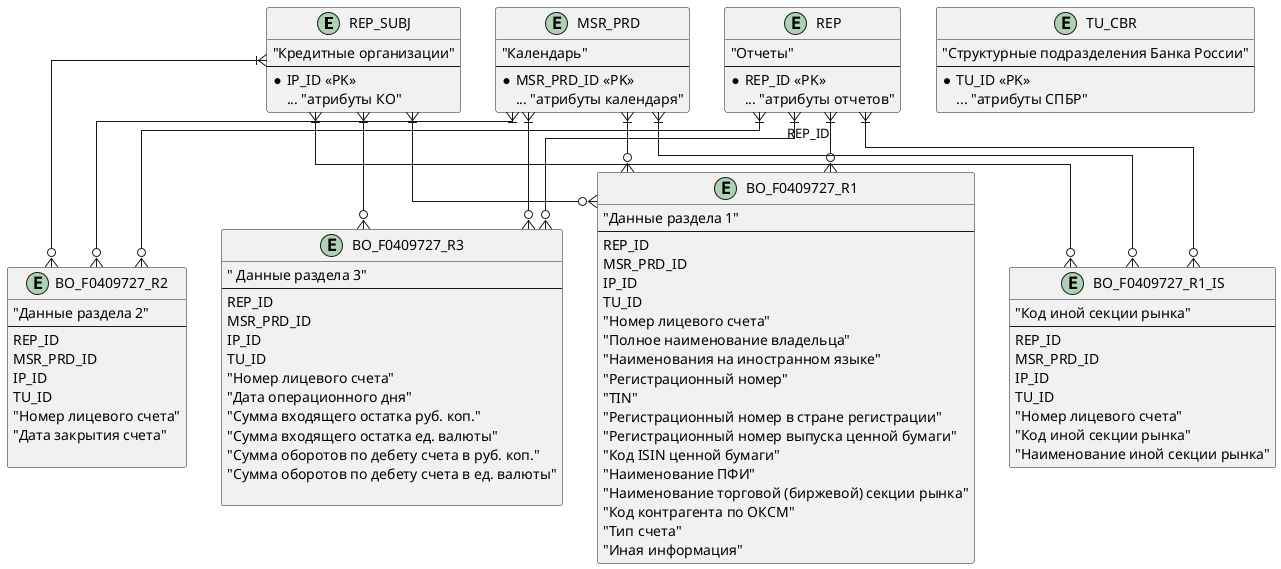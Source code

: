 @startuml
' hide the spot
' hide circle

' avoid problems with angled crows feet
skinparam linetype ortho

entity "REP_SUBJ" as REP_SUBJ {
    "Кредитные организации"
    --
    *IP_ID <<PK>>
    ... "атрибуты КО"
}
entity "TU_CBR" as TU_CBR {
    "Структурные подразделения Банка России"
    --
    * TU_ID <<PK>>
    ... "атрибуты СПБР"
}
entity "MSR_PRD" as MSR_PRD {
    "Календарь"
    --
    *MSR_PRD_ID <<PK>>
    ... "атрибуты календаря"
}
entity "REP" as REP {
    "Отчеты"
    --
    *REP_ID <<PK>>
    ... "атрибуты отчетов"
}
entity "BO_F0409727_R1" as BO_F0409727_R1{
    "Данные раздела 1"
    --
    REP_ID
    MSR_PRD_ID
    IP_ID
    TU_ID
    "Номер лицевого счета"
    "Полное наименование владельца"
    "Наименования на иностранном языке"
    "Регистрационный номер"
    "TIN"
    "Регистрационный номер в стране регистрации"
    "Регистрационный номер выпуска ценной бумаги"
    "Код ISIN ценной бумаги"
    "Наименование ПФИ"
    "Наименование торговой (биржевой) секции рынка"
    "Код контрагента по ОКСМ"
    "Тип счета"
    "Иная информация"
 }

 entity "BO_F0409727_R1_IS" as BO_F0409727_R1_IS {
    "Код иной секции рынка"
    --
    REP_ID
    MSR_PRD_ID
    IP_ID
    TU_ID
    "Номер лицевого счета"
    "Код иной секции рынка"
    "Наименование иной секции рынка"
 }

 entity "BO_F0409727_R2" as BO_F0409727_R2 {
    "Данные раздела 2"
    --
    REP_ID
    MSR_PRD_ID
    IP_ID
    TU_ID
    "Номер лицевого счета"
    "Дата закрытия счета"

 }
 entity "BO_F0409727_R3" as BO_F0409727_R3{
    " Данные раздела 3"
    --
    REP_ID
    MSR_PRD_ID
    IP_ID
    TU_ID
    "Номер лицевого счета"
    "Дата операционного дня"
    "Сумма входящего остатка руб. коп."
    "Сумма входящего остатка ед. валюты"
    "Сумма оборотов по дебету счета в руб. коп."
    "Сумма оборотов по дебету счета в ед. валюты"
    
 }

REP_SUBJ }|--o{BO_F0409727_R1
REP_SUBJ }|--o{BO_F0409727_R1_IS
REP_SUBJ }|--o{BO_F0409727_R2
REP_SUBJ }|--o{BO_F0409727_R3
MSR_PRD  }|--o{BO_F0409727_R1
MSR_PRD  }|--o{BO_F0409727_R1_IS
MSR_PRD  }|--o{BO_F0409727_R2
MSR_PRD  }|--o{BO_F0409727_R3
REP  }|--o{BO_F0409727_R1 : "REP_ID"
REP  }|--o{BO_F0409727_R1_IS
REP  }|--o{BO_F0409727_R2
REP  }|--o{BO_F0409727_R3


@enduml